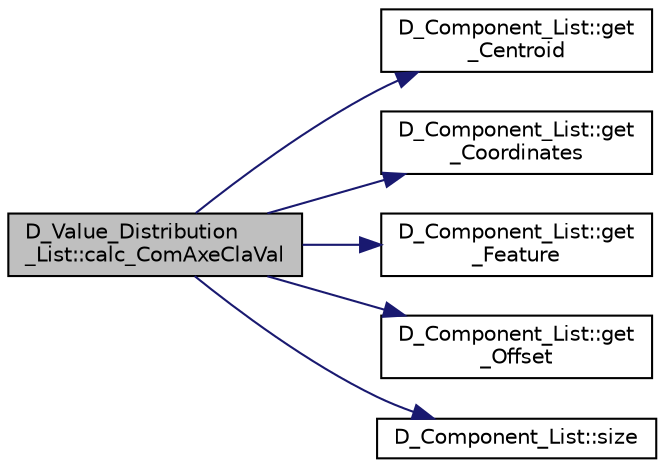 digraph "D_Value_Distribution_List::calc_ComAxeClaVal"
{
 // LATEX_PDF_SIZE
  edge [fontname="Helvetica",fontsize="10",labelfontname="Helvetica",labelfontsize="10"];
  node [fontname="Helvetica",fontsize="10",shape=record];
  rankdir="LR";
  Node1 [label="D_Value_Distribution\l_List::calc_ComAxeClaVal",height=0.2,width=0.4,color="black", fillcolor="grey75", style="filled", fontcolor="black",tooltip=" "];
  Node1 -> Node2 [color="midnightblue",fontsize="10",style="solid"];
  Node2 [label="D_Component_List::get\l_Centroid",height=0.2,width=0.4,color="black", fillcolor="white", style="filled",URL="$class_d___component___list.html#a3f65b83dac537d2f35e2328f4d201436",tooltip=" "];
  Node1 -> Node3 [color="midnightblue",fontsize="10",style="solid"];
  Node3 [label="D_Component_List::get\l_Coordinates",height=0.2,width=0.4,color="black", fillcolor="white", style="filled",URL="$class_d___component___list.html#a6e75e386cd2b4ec963c88b33ed27506f",tooltip=" "];
  Node1 -> Node4 [color="midnightblue",fontsize="10",style="solid"];
  Node4 [label="D_Component_List::get\l_Feature",height=0.2,width=0.4,color="black", fillcolor="white", style="filled",URL="$class_d___component___list.html#ac2d0aaf98eaa50836b2b4f9e3b7097f2",tooltip=" "];
  Node1 -> Node5 [color="midnightblue",fontsize="10",style="solid"];
  Node5 [label="D_Component_List::get\l_Offset",height=0.2,width=0.4,color="black", fillcolor="white", style="filled",URL="$class_d___component___list.html#a4e4cb18be549380e6d4a07ed9a61f525",tooltip=" "];
  Node1 -> Node6 [color="midnightblue",fontsize="10",style="solid"];
  Node6 [label="D_Component_List::size",height=0.2,width=0.4,color="black", fillcolor="white", style="filled",URL="$class_d___component___list.html#a39d1b2ce304399503e229f83e3f4e6f4",tooltip=" "];
}
